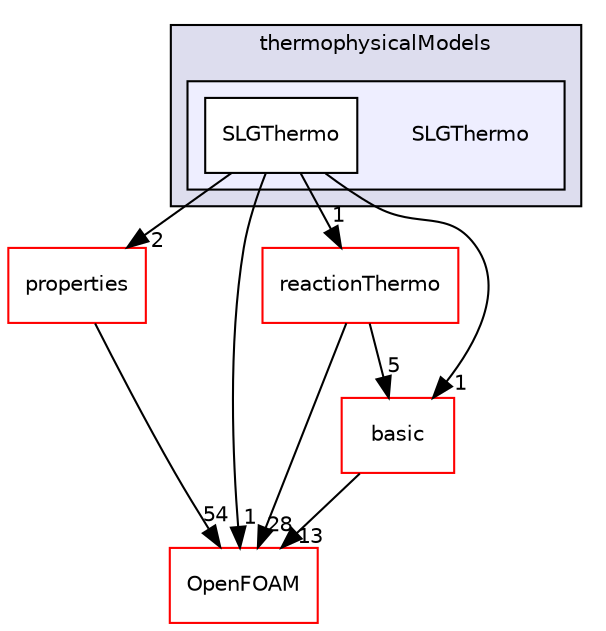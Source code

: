 digraph "src/thermophysicalModels/SLGThermo" {
  bgcolor=transparent;
  compound=true
  node [ fontsize="10", fontname="Helvetica"];
  edge [ labelfontsize="10", labelfontname="Helvetica"];
  subgraph clusterdir_2778d089ec5c4f66810b11f753867003 {
    graph [ bgcolor="#ddddee", pencolor="black", label="thermophysicalModels" fontname="Helvetica", fontsize="10", URL="dir_2778d089ec5c4f66810b11f753867003.html"]
  subgraph clusterdir_f36cb8566f9af60a41b6fcbfb833c602 {
    graph [ bgcolor="#eeeeff", pencolor="black", label="" URL="dir_f36cb8566f9af60a41b6fcbfb833c602.html"];
    dir_f36cb8566f9af60a41b6fcbfb833c602 [shape=plaintext label="SLGThermo"];
    dir_2f24aabd7b04e097804647f01e8577c7 [shape=box label="SLGThermo" color="black" fillcolor="white" style="filled" URL="dir_2f24aabd7b04e097804647f01e8577c7.html"];
  }
  }
  dir_3c6632b74bf580b06326716f3509fb55 [shape=box label="properties" color="red" URL="dir_3c6632b74bf580b06326716f3509fb55.html"];
  dir_c5473ff19b20e6ec4dfe5c310b3778a8 [shape=box label="OpenFOAM" color="red" URL="dir_c5473ff19b20e6ec4dfe5c310b3778a8.html"];
  dir_87c7a4a86ffb283740ec390ea55551cb [shape=box label="reactionThermo" color="red" URL="dir_87c7a4a86ffb283740ec390ea55551cb.html"];
  dir_38cb9973e0eaf6834e10b18bff965c4b [shape=box label="basic" color="red" URL="dir_38cb9973e0eaf6834e10b18bff965c4b.html"];
  dir_3c6632b74bf580b06326716f3509fb55->dir_c5473ff19b20e6ec4dfe5c310b3778a8 [headlabel="54", labeldistance=1.5 headhref="dir_002745_001888.html"];
  dir_87c7a4a86ffb283740ec390ea55551cb->dir_c5473ff19b20e6ec4dfe5c310b3778a8 [headlabel="28", labeldistance=1.5 headhref="dir_002821_001888.html"];
  dir_87c7a4a86ffb283740ec390ea55551cb->dir_38cb9973e0eaf6834e10b18bff965c4b [headlabel="5", labeldistance=1.5 headhref="dir_002821_002711.html"];
  dir_2f24aabd7b04e097804647f01e8577c7->dir_3c6632b74bf580b06326716f3509fb55 [headlabel="2", labeldistance=1.5 headhref="dir_002846_002745.html"];
  dir_2f24aabd7b04e097804647f01e8577c7->dir_c5473ff19b20e6ec4dfe5c310b3778a8 [headlabel="1", labeldistance=1.5 headhref="dir_002846_001888.html"];
  dir_2f24aabd7b04e097804647f01e8577c7->dir_87c7a4a86ffb283740ec390ea55551cb [headlabel="1", labeldistance=1.5 headhref="dir_002846_002821.html"];
  dir_2f24aabd7b04e097804647f01e8577c7->dir_38cb9973e0eaf6834e10b18bff965c4b [headlabel="1", labeldistance=1.5 headhref="dir_002846_002711.html"];
  dir_38cb9973e0eaf6834e10b18bff965c4b->dir_c5473ff19b20e6ec4dfe5c310b3778a8 [headlabel="13", labeldistance=1.5 headhref="dir_002711_001888.html"];
}
